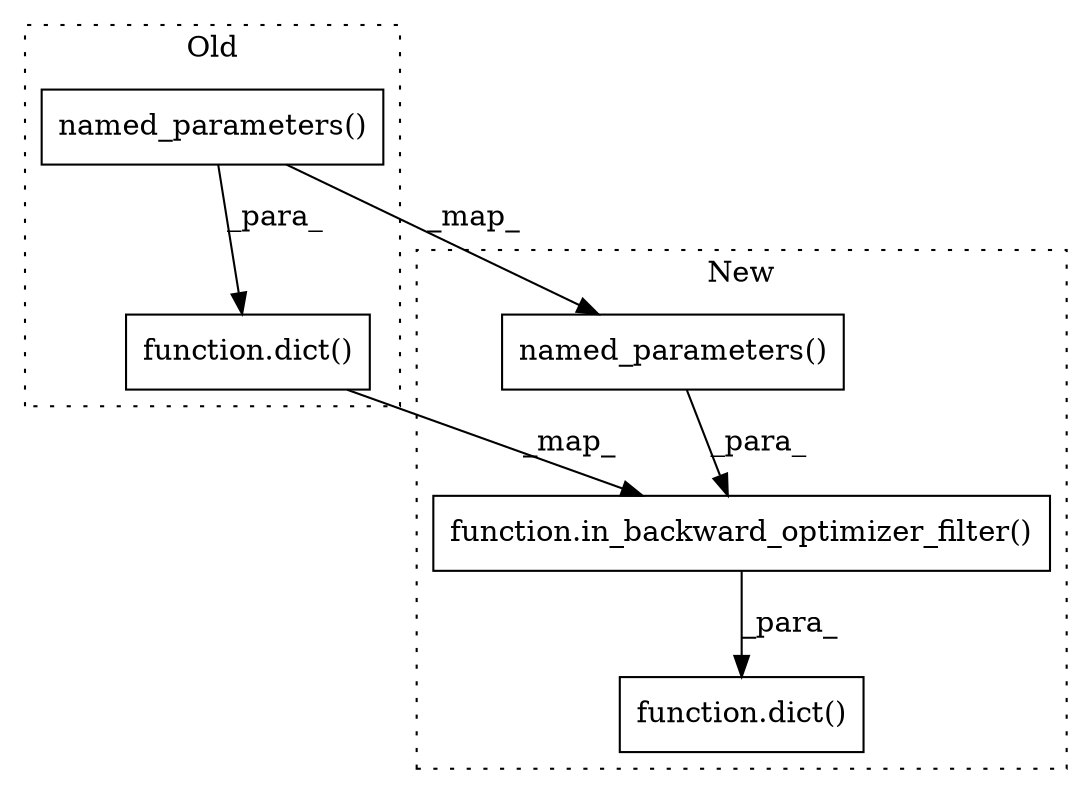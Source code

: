 digraph G {
subgraph cluster0 {
1 [label="function.dict()" a="75" s="13110,13145" l="5,1" shape="box"];
4 [label="named_parameters()" a="75" s="13115" l="30" shape="box"];
label = "Old";
style="dotted";
}
subgraph cluster1 {
2 [label="function.in_backward_optimizer_filter()" a="75" s="13182,13241" l="29,1" shape="box"];
3 [label="named_parameters()" a="75" s="13211" l="30" shape="box"];
5 [label="function.dict()" a="75" s="13177,13242" l="5,1" shape="box"];
label = "New";
style="dotted";
}
1 -> 2 [label="_map_"];
2 -> 5 [label="_para_"];
3 -> 2 [label="_para_"];
4 -> 1 [label="_para_"];
4 -> 3 [label="_map_"];
}